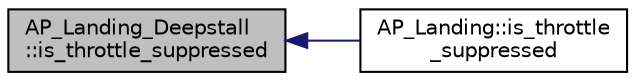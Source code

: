 digraph "AP_Landing_Deepstall::is_throttle_suppressed"
{
 // INTERACTIVE_SVG=YES
  edge [fontname="Helvetica",fontsize="10",labelfontname="Helvetica",labelfontsize="10"];
  node [fontname="Helvetica",fontsize="10",shape=record];
  rankdir="LR";
  Node1 [label="AP_Landing_Deepstall\l::is_throttle_suppressed",height=0.2,width=0.4,color="black", fillcolor="grey75", style="filled", fontcolor="black"];
  Node1 -> Node2 [dir="back",color="midnightblue",fontsize="10",style="solid",fontname="Helvetica"];
  Node2 [label="AP_Landing::is_throttle\l_suppressed",height=0.2,width=0.4,color="black", fillcolor="white", style="filled",URL="$classAP__Landing.html#adcdf2e51f768045203bb7ac2c61506f6"];
}
